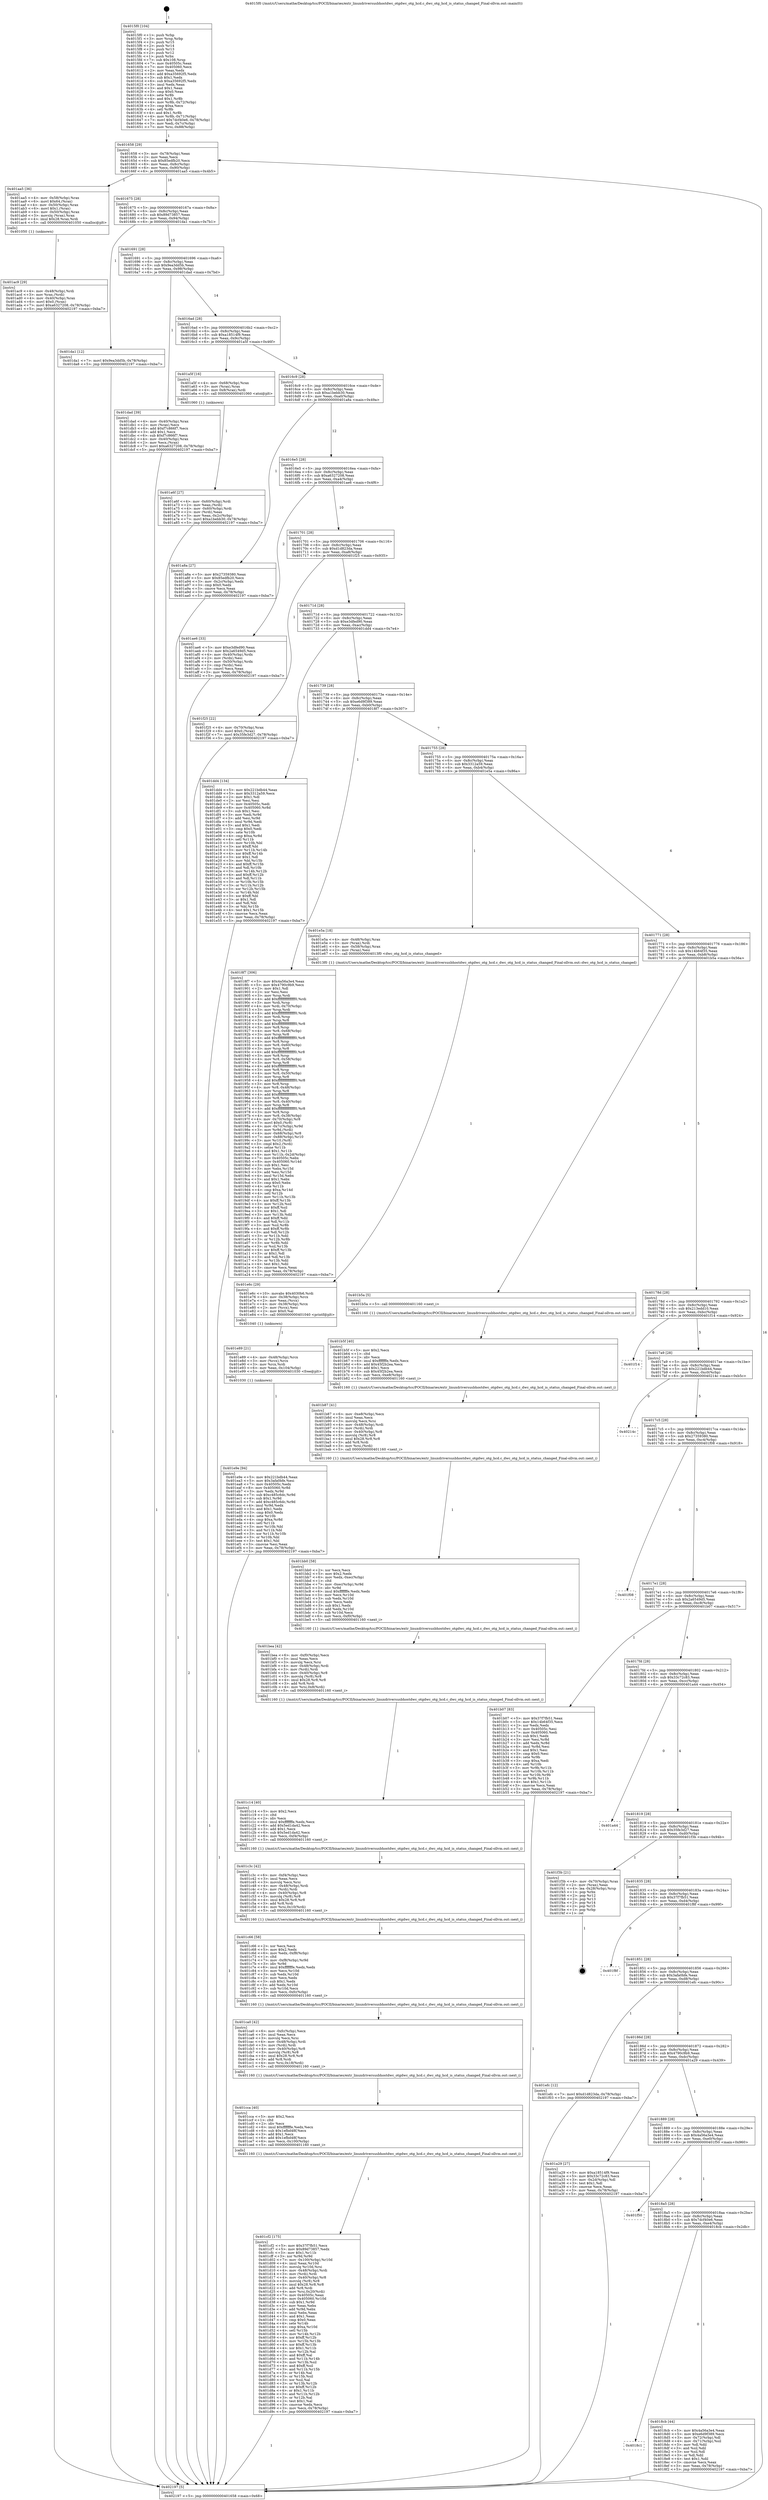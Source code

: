 digraph "0x4015f0" {
  label = "0x4015f0 (/mnt/c/Users/mathe/Desktop/tcc/POCII/binaries/extr_linuxdriversusbhostdwc_otgdwc_otg_hcd.c_dwc_otg_hcd_is_status_changed_Final-ollvm.out::main(0))"
  labelloc = "t"
  node[shape=record]

  Entry [label="",width=0.3,height=0.3,shape=circle,fillcolor=black,style=filled]
  "0x401658" [label="{
     0x401658 [29]\l
     | [instrs]\l
     &nbsp;&nbsp;0x401658 \<+3\>: mov -0x78(%rbp),%eax\l
     &nbsp;&nbsp;0x40165b \<+2\>: mov %eax,%ecx\l
     &nbsp;&nbsp;0x40165d \<+6\>: sub $0x85edfb20,%ecx\l
     &nbsp;&nbsp;0x401663 \<+6\>: mov %eax,-0x8c(%rbp)\l
     &nbsp;&nbsp;0x401669 \<+6\>: mov %ecx,-0x90(%rbp)\l
     &nbsp;&nbsp;0x40166f \<+6\>: je 0000000000401aa5 \<main+0x4b5\>\l
  }"]
  "0x401aa5" [label="{
     0x401aa5 [36]\l
     | [instrs]\l
     &nbsp;&nbsp;0x401aa5 \<+4\>: mov -0x58(%rbp),%rax\l
     &nbsp;&nbsp;0x401aa9 \<+6\>: movl $0x64,(%rax)\l
     &nbsp;&nbsp;0x401aaf \<+4\>: mov -0x50(%rbp),%rax\l
     &nbsp;&nbsp;0x401ab3 \<+6\>: movl $0x1,(%rax)\l
     &nbsp;&nbsp;0x401ab9 \<+4\>: mov -0x50(%rbp),%rax\l
     &nbsp;&nbsp;0x401abd \<+3\>: movslq (%rax),%rax\l
     &nbsp;&nbsp;0x401ac0 \<+4\>: imul $0x28,%rax,%rdi\l
     &nbsp;&nbsp;0x401ac4 \<+5\>: call 0000000000401050 \<malloc@plt\>\l
     | [calls]\l
     &nbsp;&nbsp;0x401050 \{1\} (unknown)\l
  }"]
  "0x401675" [label="{
     0x401675 [28]\l
     | [instrs]\l
     &nbsp;&nbsp;0x401675 \<+5\>: jmp 000000000040167a \<main+0x8a\>\l
     &nbsp;&nbsp;0x40167a \<+6\>: mov -0x8c(%rbp),%eax\l
     &nbsp;&nbsp;0x401680 \<+5\>: sub $0x89d73857,%eax\l
     &nbsp;&nbsp;0x401685 \<+6\>: mov %eax,-0x94(%rbp)\l
     &nbsp;&nbsp;0x40168b \<+6\>: je 0000000000401da1 \<main+0x7b1\>\l
  }"]
  Exit [label="",width=0.3,height=0.3,shape=circle,fillcolor=black,style=filled,peripheries=2]
  "0x401da1" [label="{
     0x401da1 [12]\l
     | [instrs]\l
     &nbsp;&nbsp;0x401da1 \<+7\>: movl $0x9ea3dd5b,-0x78(%rbp)\l
     &nbsp;&nbsp;0x401da8 \<+5\>: jmp 0000000000402197 \<main+0xba7\>\l
  }"]
  "0x401691" [label="{
     0x401691 [28]\l
     | [instrs]\l
     &nbsp;&nbsp;0x401691 \<+5\>: jmp 0000000000401696 \<main+0xa6\>\l
     &nbsp;&nbsp;0x401696 \<+6\>: mov -0x8c(%rbp),%eax\l
     &nbsp;&nbsp;0x40169c \<+5\>: sub $0x9ea3dd5b,%eax\l
     &nbsp;&nbsp;0x4016a1 \<+6\>: mov %eax,-0x98(%rbp)\l
     &nbsp;&nbsp;0x4016a7 \<+6\>: je 0000000000401dad \<main+0x7bd\>\l
  }"]
  "0x401e9e" [label="{
     0x401e9e [94]\l
     | [instrs]\l
     &nbsp;&nbsp;0x401e9e \<+5\>: mov $0x221bdb44,%eax\l
     &nbsp;&nbsp;0x401ea3 \<+5\>: mov $0x3afa0bfe,%esi\l
     &nbsp;&nbsp;0x401ea8 \<+7\>: mov 0x40505c,%edx\l
     &nbsp;&nbsp;0x401eaf \<+8\>: mov 0x405060,%r8d\l
     &nbsp;&nbsp;0x401eb7 \<+3\>: mov %edx,%r9d\l
     &nbsp;&nbsp;0x401eba \<+7\>: sub $0xc485c6dc,%r9d\l
     &nbsp;&nbsp;0x401ec1 \<+4\>: sub $0x1,%r9d\l
     &nbsp;&nbsp;0x401ec5 \<+7\>: add $0xc485c6dc,%r9d\l
     &nbsp;&nbsp;0x401ecc \<+4\>: imul %r9d,%edx\l
     &nbsp;&nbsp;0x401ed0 \<+3\>: and $0x1,%edx\l
     &nbsp;&nbsp;0x401ed3 \<+3\>: cmp $0x0,%edx\l
     &nbsp;&nbsp;0x401ed6 \<+4\>: sete %r10b\l
     &nbsp;&nbsp;0x401eda \<+4\>: cmp $0xa,%r8d\l
     &nbsp;&nbsp;0x401ede \<+4\>: setl %r11b\l
     &nbsp;&nbsp;0x401ee2 \<+3\>: mov %r10b,%bl\l
     &nbsp;&nbsp;0x401ee5 \<+3\>: and %r11b,%bl\l
     &nbsp;&nbsp;0x401ee8 \<+3\>: xor %r11b,%r10b\l
     &nbsp;&nbsp;0x401eeb \<+3\>: or %r10b,%bl\l
     &nbsp;&nbsp;0x401eee \<+3\>: test $0x1,%bl\l
     &nbsp;&nbsp;0x401ef1 \<+3\>: cmovne %esi,%eax\l
     &nbsp;&nbsp;0x401ef4 \<+3\>: mov %eax,-0x78(%rbp)\l
     &nbsp;&nbsp;0x401ef7 \<+5\>: jmp 0000000000402197 \<main+0xba7\>\l
  }"]
  "0x401dad" [label="{
     0x401dad [39]\l
     | [instrs]\l
     &nbsp;&nbsp;0x401dad \<+4\>: mov -0x40(%rbp),%rax\l
     &nbsp;&nbsp;0x401db1 \<+2\>: mov (%rax),%ecx\l
     &nbsp;&nbsp;0x401db3 \<+6\>: add $0xf7c866f7,%ecx\l
     &nbsp;&nbsp;0x401db9 \<+3\>: add $0x1,%ecx\l
     &nbsp;&nbsp;0x401dbc \<+6\>: sub $0xf7c866f7,%ecx\l
     &nbsp;&nbsp;0x401dc2 \<+4\>: mov -0x40(%rbp),%rax\l
     &nbsp;&nbsp;0x401dc6 \<+2\>: mov %ecx,(%rax)\l
     &nbsp;&nbsp;0x401dc8 \<+7\>: movl $0xa6327208,-0x78(%rbp)\l
     &nbsp;&nbsp;0x401dcf \<+5\>: jmp 0000000000402197 \<main+0xba7\>\l
  }"]
  "0x4016ad" [label="{
     0x4016ad [28]\l
     | [instrs]\l
     &nbsp;&nbsp;0x4016ad \<+5\>: jmp 00000000004016b2 \<main+0xc2\>\l
     &nbsp;&nbsp;0x4016b2 \<+6\>: mov -0x8c(%rbp),%eax\l
     &nbsp;&nbsp;0x4016b8 \<+5\>: sub $0xa18514f9,%eax\l
     &nbsp;&nbsp;0x4016bd \<+6\>: mov %eax,-0x9c(%rbp)\l
     &nbsp;&nbsp;0x4016c3 \<+6\>: je 0000000000401a5f \<main+0x46f\>\l
  }"]
  "0x401e89" [label="{
     0x401e89 [21]\l
     | [instrs]\l
     &nbsp;&nbsp;0x401e89 \<+4\>: mov -0x48(%rbp),%rcx\l
     &nbsp;&nbsp;0x401e8d \<+3\>: mov (%rcx),%rcx\l
     &nbsp;&nbsp;0x401e90 \<+3\>: mov %rcx,%rdi\l
     &nbsp;&nbsp;0x401e93 \<+6\>: mov %eax,-0x104(%rbp)\l
     &nbsp;&nbsp;0x401e99 \<+5\>: call 0000000000401030 \<free@plt\>\l
     | [calls]\l
     &nbsp;&nbsp;0x401030 \{1\} (unknown)\l
  }"]
  "0x401a5f" [label="{
     0x401a5f [16]\l
     | [instrs]\l
     &nbsp;&nbsp;0x401a5f \<+4\>: mov -0x68(%rbp),%rax\l
     &nbsp;&nbsp;0x401a63 \<+3\>: mov (%rax),%rax\l
     &nbsp;&nbsp;0x401a66 \<+4\>: mov 0x8(%rax),%rdi\l
     &nbsp;&nbsp;0x401a6a \<+5\>: call 0000000000401060 \<atoi@plt\>\l
     | [calls]\l
     &nbsp;&nbsp;0x401060 \{1\} (unknown)\l
  }"]
  "0x4016c9" [label="{
     0x4016c9 [28]\l
     | [instrs]\l
     &nbsp;&nbsp;0x4016c9 \<+5\>: jmp 00000000004016ce \<main+0xde\>\l
     &nbsp;&nbsp;0x4016ce \<+6\>: mov -0x8c(%rbp),%eax\l
     &nbsp;&nbsp;0x4016d4 \<+5\>: sub $0xa1bebb30,%eax\l
     &nbsp;&nbsp;0x4016d9 \<+6\>: mov %eax,-0xa0(%rbp)\l
     &nbsp;&nbsp;0x4016df \<+6\>: je 0000000000401a8a \<main+0x49a\>\l
  }"]
  "0x401e6c" [label="{
     0x401e6c [29]\l
     | [instrs]\l
     &nbsp;&nbsp;0x401e6c \<+10\>: movabs $0x4030b6,%rdi\l
     &nbsp;&nbsp;0x401e76 \<+4\>: mov -0x38(%rbp),%rcx\l
     &nbsp;&nbsp;0x401e7a \<+2\>: mov %eax,(%rcx)\l
     &nbsp;&nbsp;0x401e7c \<+4\>: mov -0x38(%rbp),%rcx\l
     &nbsp;&nbsp;0x401e80 \<+2\>: mov (%rcx),%esi\l
     &nbsp;&nbsp;0x401e82 \<+2\>: mov $0x0,%al\l
     &nbsp;&nbsp;0x401e84 \<+5\>: call 0000000000401040 \<printf@plt\>\l
     | [calls]\l
     &nbsp;&nbsp;0x401040 \{1\} (unknown)\l
  }"]
  "0x401a8a" [label="{
     0x401a8a [27]\l
     | [instrs]\l
     &nbsp;&nbsp;0x401a8a \<+5\>: mov $0x27359380,%eax\l
     &nbsp;&nbsp;0x401a8f \<+5\>: mov $0x85edfb20,%ecx\l
     &nbsp;&nbsp;0x401a94 \<+3\>: mov -0x2c(%rbp),%edx\l
     &nbsp;&nbsp;0x401a97 \<+3\>: cmp $0x0,%edx\l
     &nbsp;&nbsp;0x401a9a \<+3\>: cmove %ecx,%eax\l
     &nbsp;&nbsp;0x401a9d \<+3\>: mov %eax,-0x78(%rbp)\l
     &nbsp;&nbsp;0x401aa0 \<+5\>: jmp 0000000000402197 \<main+0xba7\>\l
  }"]
  "0x4016e5" [label="{
     0x4016e5 [28]\l
     | [instrs]\l
     &nbsp;&nbsp;0x4016e5 \<+5\>: jmp 00000000004016ea \<main+0xfa\>\l
     &nbsp;&nbsp;0x4016ea \<+6\>: mov -0x8c(%rbp),%eax\l
     &nbsp;&nbsp;0x4016f0 \<+5\>: sub $0xa6327208,%eax\l
     &nbsp;&nbsp;0x4016f5 \<+6\>: mov %eax,-0xa4(%rbp)\l
     &nbsp;&nbsp;0x4016fb \<+6\>: je 0000000000401ae6 \<main+0x4f6\>\l
  }"]
  "0x401cf2" [label="{
     0x401cf2 [175]\l
     | [instrs]\l
     &nbsp;&nbsp;0x401cf2 \<+5\>: mov $0x37f7fb51,%ecx\l
     &nbsp;&nbsp;0x401cf7 \<+5\>: mov $0x89d73857,%edx\l
     &nbsp;&nbsp;0x401cfc \<+3\>: mov $0x1,%r11b\l
     &nbsp;&nbsp;0x401cff \<+3\>: xor %r9d,%r9d\l
     &nbsp;&nbsp;0x401d02 \<+7\>: mov -0x100(%rbp),%r10d\l
     &nbsp;&nbsp;0x401d09 \<+4\>: imul %eax,%r10d\l
     &nbsp;&nbsp;0x401d0d \<+3\>: movslq %r10d,%rsi\l
     &nbsp;&nbsp;0x401d10 \<+4\>: mov -0x48(%rbp),%rdi\l
     &nbsp;&nbsp;0x401d14 \<+3\>: mov (%rdi),%rdi\l
     &nbsp;&nbsp;0x401d17 \<+4\>: mov -0x40(%rbp),%r8\l
     &nbsp;&nbsp;0x401d1b \<+3\>: movslq (%r8),%r8\l
     &nbsp;&nbsp;0x401d1e \<+4\>: imul $0x28,%r8,%r8\l
     &nbsp;&nbsp;0x401d22 \<+3\>: add %r8,%rdi\l
     &nbsp;&nbsp;0x401d25 \<+4\>: mov %rsi,0x20(%rdi)\l
     &nbsp;&nbsp;0x401d29 \<+7\>: mov 0x40505c,%eax\l
     &nbsp;&nbsp;0x401d30 \<+8\>: mov 0x405060,%r10d\l
     &nbsp;&nbsp;0x401d38 \<+4\>: sub $0x1,%r9d\l
     &nbsp;&nbsp;0x401d3c \<+2\>: mov %eax,%ebx\l
     &nbsp;&nbsp;0x401d3e \<+3\>: add %r9d,%ebx\l
     &nbsp;&nbsp;0x401d41 \<+3\>: imul %ebx,%eax\l
     &nbsp;&nbsp;0x401d44 \<+3\>: and $0x1,%eax\l
     &nbsp;&nbsp;0x401d47 \<+3\>: cmp $0x0,%eax\l
     &nbsp;&nbsp;0x401d4a \<+4\>: sete %r14b\l
     &nbsp;&nbsp;0x401d4e \<+4\>: cmp $0xa,%r10d\l
     &nbsp;&nbsp;0x401d52 \<+4\>: setl %r15b\l
     &nbsp;&nbsp;0x401d56 \<+3\>: mov %r14b,%r12b\l
     &nbsp;&nbsp;0x401d59 \<+4\>: xor $0xff,%r12b\l
     &nbsp;&nbsp;0x401d5d \<+3\>: mov %r15b,%r13b\l
     &nbsp;&nbsp;0x401d60 \<+4\>: xor $0xff,%r13b\l
     &nbsp;&nbsp;0x401d64 \<+4\>: xor $0x1,%r11b\l
     &nbsp;&nbsp;0x401d68 \<+3\>: mov %r12b,%al\l
     &nbsp;&nbsp;0x401d6b \<+2\>: and $0xff,%al\l
     &nbsp;&nbsp;0x401d6d \<+3\>: and %r11b,%r14b\l
     &nbsp;&nbsp;0x401d70 \<+3\>: mov %r13b,%sil\l
     &nbsp;&nbsp;0x401d73 \<+4\>: and $0xff,%sil\l
     &nbsp;&nbsp;0x401d77 \<+3\>: and %r11b,%r15b\l
     &nbsp;&nbsp;0x401d7a \<+3\>: or %r14b,%al\l
     &nbsp;&nbsp;0x401d7d \<+3\>: or %r15b,%sil\l
     &nbsp;&nbsp;0x401d80 \<+3\>: xor %sil,%al\l
     &nbsp;&nbsp;0x401d83 \<+3\>: or %r13b,%r12b\l
     &nbsp;&nbsp;0x401d86 \<+4\>: xor $0xff,%r12b\l
     &nbsp;&nbsp;0x401d8a \<+4\>: or $0x1,%r11b\l
     &nbsp;&nbsp;0x401d8e \<+3\>: and %r11b,%r12b\l
     &nbsp;&nbsp;0x401d91 \<+3\>: or %r12b,%al\l
     &nbsp;&nbsp;0x401d94 \<+2\>: test $0x1,%al\l
     &nbsp;&nbsp;0x401d96 \<+3\>: cmovne %edx,%ecx\l
     &nbsp;&nbsp;0x401d99 \<+3\>: mov %ecx,-0x78(%rbp)\l
     &nbsp;&nbsp;0x401d9c \<+5\>: jmp 0000000000402197 \<main+0xba7\>\l
  }"]
  "0x401ae6" [label="{
     0x401ae6 [33]\l
     | [instrs]\l
     &nbsp;&nbsp;0x401ae6 \<+5\>: mov $0xe3dfed90,%eax\l
     &nbsp;&nbsp;0x401aeb \<+5\>: mov $0x2a6549d5,%ecx\l
     &nbsp;&nbsp;0x401af0 \<+4\>: mov -0x40(%rbp),%rdx\l
     &nbsp;&nbsp;0x401af4 \<+2\>: mov (%rdx),%esi\l
     &nbsp;&nbsp;0x401af6 \<+4\>: mov -0x50(%rbp),%rdx\l
     &nbsp;&nbsp;0x401afa \<+2\>: cmp (%rdx),%esi\l
     &nbsp;&nbsp;0x401afc \<+3\>: cmovl %ecx,%eax\l
     &nbsp;&nbsp;0x401aff \<+3\>: mov %eax,-0x78(%rbp)\l
     &nbsp;&nbsp;0x401b02 \<+5\>: jmp 0000000000402197 \<main+0xba7\>\l
  }"]
  "0x401701" [label="{
     0x401701 [28]\l
     | [instrs]\l
     &nbsp;&nbsp;0x401701 \<+5\>: jmp 0000000000401706 \<main+0x116\>\l
     &nbsp;&nbsp;0x401706 \<+6\>: mov -0x8c(%rbp),%eax\l
     &nbsp;&nbsp;0x40170c \<+5\>: sub $0xd1d823da,%eax\l
     &nbsp;&nbsp;0x401711 \<+6\>: mov %eax,-0xa8(%rbp)\l
     &nbsp;&nbsp;0x401717 \<+6\>: je 0000000000401f25 \<main+0x935\>\l
  }"]
  "0x401cca" [label="{
     0x401cca [40]\l
     | [instrs]\l
     &nbsp;&nbsp;0x401cca \<+5\>: mov $0x2,%ecx\l
     &nbsp;&nbsp;0x401ccf \<+1\>: cltd\l
     &nbsp;&nbsp;0x401cd0 \<+2\>: idiv %ecx\l
     &nbsp;&nbsp;0x401cd2 \<+6\>: imul $0xfffffffe,%edx,%ecx\l
     &nbsp;&nbsp;0x401cd8 \<+6\>: sub $0x1efbd48f,%ecx\l
     &nbsp;&nbsp;0x401cde \<+3\>: add $0x1,%ecx\l
     &nbsp;&nbsp;0x401ce1 \<+6\>: add $0x1efbd48f,%ecx\l
     &nbsp;&nbsp;0x401ce7 \<+6\>: mov %ecx,-0x100(%rbp)\l
     &nbsp;&nbsp;0x401ced \<+5\>: call 0000000000401160 \<next_i\>\l
     | [calls]\l
     &nbsp;&nbsp;0x401160 \{1\} (/mnt/c/Users/mathe/Desktop/tcc/POCII/binaries/extr_linuxdriversusbhostdwc_otgdwc_otg_hcd.c_dwc_otg_hcd_is_status_changed_Final-ollvm.out::next_i)\l
  }"]
  "0x401f25" [label="{
     0x401f25 [22]\l
     | [instrs]\l
     &nbsp;&nbsp;0x401f25 \<+4\>: mov -0x70(%rbp),%rax\l
     &nbsp;&nbsp;0x401f29 \<+6\>: movl $0x0,(%rax)\l
     &nbsp;&nbsp;0x401f2f \<+7\>: movl $0x35fe3d27,-0x78(%rbp)\l
     &nbsp;&nbsp;0x401f36 \<+5\>: jmp 0000000000402197 \<main+0xba7\>\l
  }"]
  "0x40171d" [label="{
     0x40171d [28]\l
     | [instrs]\l
     &nbsp;&nbsp;0x40171d \<+5\>: jmp 0000000000401722 \<main+0x132\>\l
     &nbsp;&nbsp;0x401722 \<+6\>: mov -0x8c(%rbp),%eax\l
     &nbsp;&nbsp;0x401728 \<+5\>: sub $0xe3dfed90,%eax\l
     &nbsp;&nbsp;0x40172d \<+6\>: mov %eax,-0xac(%rbp)\l
     &nbsp;&nbsp;0x401733 \<+6\>: je 0000000000401dd4 \<main+0x7e4\>\l
  }"]
  "0x401ca0" [label="{
     0x401ca0 [42]\l
     | [instrs]\l
     &nbsp;&nbsp;0x401ca0 \<+6\>: mov -0xfc(%rbp),%ecx\l
     &nbsp;&nbsp;0x401ca6 \<+3\>: imul %eax,%ecx\l
     &nbsp;&nbsp;0x401ca9 \<+3\>: movslq %ecx,%rsi\l
     &nbsp;&nbsp;0x401cac \<+4\>: mov -0x48(%rbp),%rdi\l
     &nbsp;&nbsp;0x401cb0 \<+3\>: mov (%rdi),%rdi\l
     &nbsp;&nbsp;0x401cb3 \<+4\>: mov -0x40(%rbp),%r8\l
     &nbsp;&nbsp;0x401cb7 \<+3\>: movslq (%r8),%r8\l
     &nbsp;&nbsp;0x401cba \<+4\>: imul $0x28,%r8,%r8\l
     &nbsp;&nbsp;0x401cbe \<+3\>: add %r8,%rdi\l
     &nbsp;&nbsp;0x401cc1 \<+4\>: mov %rsi,0x18(%rdi)\l
     &nbsp;&nbsp;0x401cc5 \<+5\>: call 0000000000401160 \<next_i\>\l
     | [calls]\l
     &nbsp;&nbsp;0x401160 \{1\} (/mnt/c/Users/mathe/Desktop/tcc/POCII/binaries/extr_linuxdriversusbhostdwc_otgdwc_otg_hcd.c_dwc_otg_hcd_is_status_changed_Final-ollvm.out::next_i)\l
  }"]
  "0x401dd4" [label="{
     0x401dd4 [134]\l
     | [instrs]\l
     &nbsp;&nbsp;0x401dd4 \<+5\>: mov $0x221bdb44,%eax\l
     &nbsp;&nbsp;0x401dd9 \<+5\>: mov $0x3312a59,%ecx\l
     &nbsp;&nbsp;0x401dde \<+2\>: mov $0x1,%dl\l
     &nbsp;&nbsp;0x401de0 \<+2\>: xor %esi,%esi\l
     &nbsp;&nbsp;0x401de2 \<+7\>: mov 0x40505c,%edi\l
     &nbsp;&nbsp;0x401de9 \<+8\>: mov 0x405060,%r8d\l
     &nbsp;&nbsp;0x401df1 \<+3\>: sub $0x1,%esi\l
     &nbsp;&nbsp;0x401df4 \<+3\>: mov %edi,%r9d\l
     &nbsp;&nbsp;0x401df7 \<+3\>: add %esi,%r9d\l
     &nbsp;&nbsp;0x401dfa \<+4\>: imul %r9d,%edi\l
     &nbsp;&nbsp;0x401dfe \<+3\>: and $0x1,%edi\l
     &nbsp;&nbsp;0x401e01 \<+3\>: cmp $0x0,%edi\l
     &nbsp;&nbsp;0x401e04 \<+4\>: sete %r10b\l
     &nbsp;&nbsp;0x401e08 \<+4\>: cmp $0xa,%r8d\l
     &nbsp;&nbsp;0x401e0c \<+4\>: setl %r11b\l
     &nbsp;&nbsp;0x401e10 \<+3\>: mov %r10b,%bl\l
     &nbsp;&nbsp;0x401e13 \<+3\>: xor $0xff,%bl\l
     &nbsp;&nbsp;0x401e16 \<+3\>: mov %r11b,%r14b\l
     &nbsp;&nbsp;0x401e19 \<+4\>: xor $0xff,%r14b\l
     &nbsp;&nbsp;0x401e1d \<+3\>: xor $0x1,%dl\l
     &nbsp;&nbsp;0x401e20 \<+3\>: mov %bl,%r15b\l
     &nbsp;&nbsp;0x401e23 \<+4\>: and $0xff,%r15b\l
     &nbsp;&nbsp;0x401e27 \<+3\>: and %dl,%r10b\l
     &nbsp;&nbsp;0x401e2a \<+3\>: mov %r14b,%r12b\l
     &nbsp;&nbsp;0x401e2d \<+4\>: and $0xff,%r12b\l
     &nbsp;&nbsp;0x401e31 \<+3\>: and %dl,%r11b\l
     &nbsp;&nbsp;0x401e34 \<+3\>: or %r10b,%r15b\l
     &nbsp;&nbsp;0x401e37 \<+3\>: or %r11b,%r12b\l
     &nbsp;&nbsp;0x401e3a \<+3\>: xor %r12b,%r15b\l
     &nbsp;&nbsp;0x401e3d \<+3\>: or %r14b,%bl\l
     &nbsp;&nbsp;0x401e40 \<+3\>: xor $0xff,%bl\l
     &nbsp;&nbsp;0x401e43 \<+3\>: or $0x1,%dl\l
     &nbsp;&nbsp;0x401e46 \<+2\>: and %dl,%bl\l
     &nbsp;&nbsp;0x401e48 \<+3\>: or %bl,%r15b\l
     &nbsp;&nbsp;0x401e4b \<+4\>: test $0x1,%r15b\l
     &nbsp;&nbsp;0x401e4f \<+3\>: cmovne %ecx,%eax\l
     &nbsp;&nbsp;0x401e52 \<+3\>: mov %eax,-0x78(%rbp)\l
     &nbsp;&nbsp;0x401e55 \<+5\>: jmp 0000000000402197 \<main+0xba7\>\l
  }"]
  "0x401739" [label="{
     0x401739 [28]\l
     | [instrs]\l
     &nbsp;&nbsp;0x401739 \<+5\>: jmp 000000000040173e \<main+0x14e\>\l
     &nbsp;&nbsp;0x40173e \<+6\>: mov -0x8c(%rbp),%eax\l
     &nbsp;&nbsp;0x401744 \<+5\>: sub $0xe6d9f389,%eax\l
     &nbsp;&nbsp;0x401749 \<+6\>: mov %eax,-0xb0(%rbp)\l
     &nbsp;&nbsp;0x40174f \<+6\>: je 00000000004018f7 \<main+0x307\>\l
  }"]
  "0x401c66" [label="{
     0x401c66 [58]\l
     | [instrs]\l
     &nbsp;&nbsp;0x401c66 \<+2\>: xor %ecx,%ecx\l
     &nbsp;&nbsp;0x401c68 \<+5\>: mov $0x2,%edx\l
     &nbsp;&nbsp;0x401c6d \<+6\>: mov %edx,-0xf8(%rbp)\l
     &nbsp;&nbsp;0x401c73 \<+1\>: cltd\l
     &nbsp;&nbsp;0x401c74 \<+7\>: mov -0xf8(%rbp),%r9d\l
     &nbsp;&nbsp;0x401c7b \<+3\>: idiv %r9d\l
     &nbsp;&nbsp;0x401c7e \<+6\>: imul $0xfffffffe,%edx,%edx\l
     &nbsp;&nbsp;0x401c84 \<+3\>: mov %ecx,%r10d\l
     &nbsp;&nbsp;0x401c87 \<+3\>: sub %edx,%r10d\l
     &nbsp;&nbsp;0x401c8a \<+2\>: mov %ecx,%edx\l
     &nbsp;&nbsp;0x401c8c \<+3\>: sub $0x1,%edx\l
     &nbsp;&nbsp;0x401c8f \<+3\>: add %edx,%r10d\l
     &nbsp;&nbsp;0x401c92 \<+3\>: sub %r10d,%ecx\l
     &nbsp;&nbsp;0x401c95 \<+6\>: mov %ecx,-0xfc(%rbp)\l
     &nbsp;&nbsp;0x401c9b \<+5\>: call 0000000000401160 \<next_i\>\l
     | [calls]\l
     &nbsp;&nbsp;0x401160 \{1\} (/mnt/c/Users/mathe/Desktop/tcc/POCII/binaries/extr_linuxdriversusbhostdwc_otgdwc_otg_hcd.c_dwc_otg_hcd_is_status_changed_Final-ollvm.out::next_i)\l
  }"]
  "0x4018f7" [label="{
     0x4018f7 [306]\l
     | [instrs]\l
     &nbsp;&nbsp;0x4018f7 \<+5\>: mov $0x4a56a3e4,%eax\l
     &nbsp;&nbsp;0x4018fc \<+5\>: mov $0x4790c9b9,%ecx\l
     &nbsp;&nbsp;0x401901 \<+2\>: mov $0x1,%dl\l
     &nbsp;&nbsp;0x401903 \<+2\>: xor %esi,%esi\l
     &nbsp;&nbsp;0x401905 \<+3\>: mov %rsp,%rdi\l
     &nbsp;&nbsp;0x401908 \<+4\>: add $0xfffffffffffffff0,%rdi\l
     &nbsp;&nbsp;0x40190c \<+3\>: mov %rdi,%rsp\l
     &nbsp;&nbsp;0x40190f \<+4\>: mov %rdi,-0x70(%rbp)\l
     &nbsp;&nbsp;0x401913 \<+3\>: mov %rsp,%rdi\l
     &nbsp;&nbsp;0x401916 \<+4\>: add $0xfffffffffffffff0,%rdi\l
     &nbsp;&nbsp;0x40191a \<+3\>: mov %rdi,%rsp\l
     &nbsp;&nbsp;0x40191d \<+3\>: mov %rsp,%r8\l
     &nbsp;&nbsp;0x401920 \<+4\>: add $0xfffffffffffffff0,%r8\l
     &nbsp;&nbsp;0x401924 \<+3\>: mov %r8,%rsp\l
     &nbsp;&nbsp;0x401927 \<+4\>: mov %r8,-0x68(%rbp)\l
     &nbsp;&nbsp;0x40192b \<+3\>: mov %rsp,%r8\l
     &nbsp;&nbsp;0x40192e \<+4\>: add $0xfffffffffffffff0,%r8\l
     &nbsp;&nbsp;0x401932 \<+3\>: mov %r8,%rsp\l
     &nbsp;&nbsp;0x401935 \<+4\>: mov %r8,-0x60(%rbp)\l
     &nbsp;&nbsp;0x401939 \<+3\>: mov %rsp,%r8\l
     &nbsp;&nbsp;0x40193c \<+4\>: add $0xfffffffffffffff0,%r8\l
     &nbsp;&nbsp;0x401940 \<+3\>: mov %r8,%rsp\l
     &nbsp;&nbsp;0x401943 \<+4\>: mov %r8,-0x58(%rbp)\l
     &nbsp;&nbsp;0x401947 \<+3\>: mov %rsp,%r8\l
     &nbsp;&nbsp;0x40194a \<+4\>: add $0xfffffffffffffff0,%r8\l
     &nbsp;&nbsp;0x40194e \<+3\>: mov %r8,%rsp\l
     &nbsp;&nbsp;0x401951 \<+4\>: mov %r8,-0x50(%rbp)\l
     &nbsp;&nbsp;0x401955 \<+3\>: mov %rsp,%r8\l
     &nbsp;&nbsp;0x401958 \<+4\>: add $0xfffffffffffffff0,%r8\l
     &nbsp;&nbsp;0x40195c \<+3\>: mov %r8,%rsp\l
     &nbsp;&nbsp;0x40195f \<+4\>: mov %r8,-0x48(%rbp)\l
     &nbsp;&nbsp;0x401963 \<+3\>: mov %rsp,%r8\l
     &nbsp;&nbsp;0x401966 \<+4\>: add $0xfffffffffffffff0,%r8\l
     &nbsp;&nbsp;0x40196a \<+3\>: mov %r8,%rsp\l
     &nbsp;&nbsp;0x40196d \<+4\>: mov %r8,-0x40(%rbp)\l
     &nbsp;&nbsp;0x401971 \<+3\>: mov %rsp,%r8\l
     &nbsp;&nbsp;0x401974 \<+4\>: add $0xfffffffffffffff0,%r8\l
     &nbsp;&nbsp;0x401978 \<+3\>: mov %r8,%rsp\l
     &nbsp;&nbsp;0x40197b \<+4\>: mov %r8,-0x38(%rbp)\l
     &nbsp;&nbsp;0x40197f \<+4\>: mov -0x70(%rbp),%r8\l
     &nbsp;&nbsp;0x401983 \<+7\>: movl $0x0,(%r8)\l
     &nbsp;&nbsp;0x40198a \<+4\>: mov -0x7c(%rbp),%r9d\l
     &nbsp;&nbsp;0x40198e \<+3\>: mov %r9d,(%rdi)\l
     &nbsp;&nbsp;0x401991 \<+4\>: mov -0x68(%rbp),%r8\l
     &nbsp;&nbsp;0x401995 \<+7\>: mov -0x88(%rbp),%r10\l
     &nbsp;&nbsp;0x40199c \<+3\>: mov %r10,(%r8)\l
     &nbsp;&nbsp;0x40199f \<+3\>: cmpl $0x2,(%rdi)\l
     &nbsp;&nbsp;0x4019a2 \<+4\>: setne %r11b\l
     &nbsp;&nbsp;0x4019a6 \<+4\>: and $0x1,%r11b\l
     &nbsp;&nbsp;0x4019aa \<+4\>: mov %r11b,-0x2d(%rbp)\l
     &nbsp;&nbsp;0x4019ae \<+7\>: mov 0x40505c,%ebx\l
     &nbsp;&nbsp;0x4019b5 \<+8\>: mov 0x405060,%r14d\l
     &nbsp;&nbsp;0x4019bd \<+3\>: sub $0x1,%esi\l
     &nbsp;&nbsp;0x4019c0 \<+3\>: mov %ebx,%r15d\l
     &nbsp;&nbsp;0x4019c3 \<+3\>: add %esi,%r15d\l
     &nbsp;&nbsp;0x4019c6 \<+4\>: imul %r15d,%ebx\l
     &nbsp;&nbsp;0x4019ca \<+3\>: and $0x1,%ebx\l
     &nbsp;&nbsp;0x4019cd \<+3\>: cmp $0x0,%ebx\l
     &nbsp;&nbsp;0x4019d0 \<+4\>: sete %r11b\l
     &nbsp;&nbsp;0x4019d4 \<+4\>: cmp $0xa,%r14d\l
     &nbsp;&nbsp;0x4019d8 \<+4\>: setl %r12b\l
     &nbsp;&nbsp;0x4019dc \<+3\>: mov %r11b,%r13b\l
     &nbsp;&nbsp;0x4019df \<+4\>: xor $0xff,%r13b\l
     &nbsp;&nbsp;0x4019e3 \<+3\>: mov %r12b,%sil\l
     &nbsp;&nbsp;0x4019e6 \<+4\>: xor $0xff,%sil\l
     &nbsp;&nbsp;0x4019ea \<+3\>: xor $0x1,%dl\l
     &nbsp;&nbsp;0x4019ed \<+3\>: mov %r13b,%dil\l
     &nbsp;&nbsp;0x4019f0 \<+4\>: and $0xff,%dil\l
     &nbsp;&nbsp;0x4019f4 \<+3\>: and %dl,%r11b\l
     &nbsp;&nbsp;0x4019f7 \<+3\>: mov %sil,%r8b\l
     &nbsp;&nbsp;0x4019fa \<+4\>: and $0xff,%r8b\l
     &nbsp;&nbsp;0x4019fe \<+3\>: and %dl,%r12b\l
     &nbsp;&nbsp;0x401a01 \<+3\>: or %r11b,%dil\l
     &nbsp;&nbsp;0x401a04 \<+3\>: or %r12b,%r8b\l
     &nbsp;&nbsp;0x401a07 \<+3\>: xor %r8b,%dil\l
     &nbsp;&nbsp;0x401a0a \<+3\>: or %sil,%r13b\l
     &nbsp;&nbsp;0x401a0d \<+4\>: xor $0xff,%r13b\l
     &nbsp;&nbsp;0x401a11 \<+3\>: or $0x1,%dl\l
     &nbsp;&nbsp;0x401a14 \<+3\>: and %dl,%r13b\l
     &nbsp;&nbsp;0x401a17 \<+3\>: or %r13b,%dil\l
     &nbsp;&nbsp;0x401a1a \<+4\>: test $0x1,%dil\l
     &nbsp;&nbsp;0x401a1e \<+3\>: cmovne %ecx,%eax\l
     &nbsp;&nbsp;0x401a21 \<+3\>: mov %eax,-0x78(%rbp)\l
     &nbsp;&nbsp;0x401a24 \<+5\>: jmp 0000000000402197 \<main+0xba7\>\l
  }"]
  "0x401755" [label="{
     0x401755 [28]\l
     | [instrs]\l
     &nbsp;&nbsp;0x401755 \<+5\>: jmp 000000000040175a \<main+0x16a\>\l
     &nbsp;&nbsp;0x40175a \<+6\>: mov -0x8c(%rbp),%eax\l
     &nbsp;&nbsp;0x401760 \<+5\>: sub $0x3312a59,%eax\l
     &nbsp;&nbsp;0x401765 \<+6\>: mov %eax,-0xb4(%rbp)\l
     &nbsp;&nbsp;0x40176b \<+6\>: je 0000000000401e5a \<main+0x86a\>\l
  }"]
  "0x401c3c" [label="{
     0x401c3c [42]\l
     | [instrs]\l
     &nbsp;&nbsp;0x401c3c \<+6\>: mov -0xf4(%rbp),%ecx\l
     &nbsp;&nbsp;0x401c42 \<+3\>: imul %eax,%ecx\l
     &nbsp;&nbsp;0x401c45 \<+3\>: movslq %ecx,%rsi\l
     &nbsp;&nbsp;0x401c48 \<+4\>: mov -0x48(%rbp),%rdi\l
     &nbsp;&nbsp;0x401c4c \<+3\>: mov (%rdi),%rdi\l
     &nbsp;&nbsp;0x401c4f \<+4\>: mov -0x40(%rbp),%r8\l
     &nbsp;&nbsp;0x401c53 \<+3\>: movslq (%r8),%r8\l
     &nbsp;&nbsp;0x401c56 \<+4\>: imul $0x28,%r8,%r8\l
     &nbsp;&nbsp;0x401c5a \<+3\>: add %r8,%rdi\l
     &nbsp;&nbsp;0x401c5d \<+4\>: mov %rsi,0x10(%rdi)\l
     &nbsp;&nbsp;0x401c61 \<+5\>: call 0000000000401160 \<next_i\>\l
     | [calls]\l
     &nbsp;&nbsp;0x401160 \{1\} (/mnt/c/Users/mathe/Desktop/tcc/POCII/binaries/extr_linuxdriversusbhostdwc_otgdwc_otg_hcd.c_dwc_otg_hcd_is_status_changed_Final-ollvm.out::next_i)\l
  }"]
  "0x401e5a" [label="{
     0x401e5a [18]\l
     | [instrs]\l
     &nbsp;&nbsp;0x401e5a \<+4\>: mov -0x48(%rbp),%rax\l
     &nbsp;&nbsp;0x401e5e \<+3\>: mov (%rax),%rdi\l
     &nbsp;&nbsp;0x401e61 \<+4\>: mov -0x58(%rbp),%rax\l
     &nbsp;&nbsp;0x401e65 \<+2\>: mov (%rax),%esi\l
     &nbsp;&nbsp;0x401e67 \<+5\>: call 00000000004013f0 \<dwc_otg_hcd_is_status_changed\>\l
     | [calls]\l
     &nbsp;&nbsp;0x4013f0 \{1\} (/mnt/c/Users/mathe/Desktop/tcc/POCII/binaries/extr_linuxdriversusbhostdwc_otgdwc_otg_hcd.c_dwc_otg_hcd_is_status_changed_Final-ollvm.out::dwc_otg_hcd_is_status_changed)\l
  }"]
  "0x401771" [label="{
     0x401771 [28]\l
     | [instrs]\l
     &nbsp;&nbsp;0x401771 \<+5\>: jmp 0000000000401776 \<main+0x186\>\l
     &nbsp;&nbsp;0x401776 \<+6\>: mov -0x8c(%rbp),%eax\l
     &nbsp;&nbsp;0x40177c \<+5\>: sub $0x14b64f35,%eax\l
     &nbsp;&nbsp;0x401781 \<+6\>: mov %eax,-0xb8(%rbp)\l
     &nbsp;&nbsp;0x401787 \<+6\>: je 0000000000401b5a \<main+0x56a\>\l
  }"]
  "0x401c14" [label="{
     0x401c14 [40]\l
     | [instrs]\l
     &nbsp;&nbsp;0x401c14 \<+5\>: mov $0x2,%ecx\l
     &nbsp;&nbsp;0x401c19 \<+1\>: cltd\l
     &nbsp;&nbsp;0x401c1a \<+2\>: idiv %ecx\l
     &nbsp;&nbsp;0x401c1c \<+6\>: imul $0xfffffffe,%edx,%ecx\l
     &nbsp;&nbsp;0x401c22 \<+6\>: add $0x5ed1da42,%ecx\l
     &nbsp;&nbsp;0x401c28 \<+3\>: add $0x1,%ecx\l
     &nbsp;&nbsp;0x401c2b \<+6\>: sub $0x5ed1da42,%ecx\l
     &nbsp;&nbsp;0x401c31 \<+6\>: mov %ecx,-0xf4(%rbp)\l
     &nbsp;&nbsp;0x401c37 \<+5\>: call 0000000000401160 \<next_i\>\l
     | [calls]\l
     &nbsp;&nbsp;0x401160 \{1\} (/mnt/c/Users/mathe/Desktop/tcc/POCII/binaries/extr_linuxdriversusbhostdwc_otgdwc_otg_hcd.c_dwc_otg_hcd_is_status_changed_Final-ollvm.out::next_i)\l
  }"]
  "0x401b5a" [label="{
     0x401b5a [5]\l
     | [instrs]\l
     &nbsp;&nbsp;0x401b5a \<+5\>: call 0000000000401160 \<next_i\>\l
     | [calls]\l
     &nbsp;&nbsp;0x401160 \{1\} (/mnt/c/Users/mathe/Desktop/tcc/POCII/binaries/extr_linuxdriversusbhostdwc_otgdwc_otg_hcd.c_dwc_otg_hcd_is_status_changed_Final-ollvm.out::next_i)\l
  }"]
  "0x40178d" [label="{
     0x40178d [28]\l
     | [instrs]\l
     &nbsp;&nbsp;0x40178d \<+5\>: jmp 0000000000401792 \<main+0x1a2\>\l
     &nbsp;&nbsp;0x401792 \<+6\>: mov -0x8c(%rbp),%eax\l
     &nbsp;&nbsp;0x401798 \<+5\>: sub $0x213edd10,%eax\l
     &nbsp;&nbsp;0x40179d \<+6\>: mov %eax,-0xbc(%rbp)\l
     &nbsp;&nbsp;0x4017a3 \<+6\>: je 0000000000401f14 \<main+0x924\>\l
  }"]
  "0x401bea" [label="{
     0x401bea [42]\l
     | [instrs]\l
     &nbsp;&nbsp;0x401bea \<+6\>: mov -0xf0(%rbp),%ecx\l
     &nbsp;&nbsp;0x401bf0 \<+3\>: imul %eax,%ecx\l
     &nbsp;&nbsp;0x401bf3 \<+3\>: movslq %ecx,%rsi\l
     &nbsp;&nbsp;0x401bf6 \<+4\>: mov -0x48(%rbp),%rdi\l
     &nbsp;&nbsp;0x401bfa \<+3\>: mov (%rdi),%rdi\l
     &nbsp;&nbsp;0x401bfd \<+4\>: mov -0x40(%rbp),%r8\l
     &nbsp;&nbsp;0x401c01 \<+3\>: movslq (%r8),%r8\l
     &nbsp;&nbsp;0x401c04 \<+4\>: imul $0x28,%r8,%r8\l
     &nbsp;&nbsp;0x401c08 \<+3\>: add %r8,%rdi\l
     &nbsp;&nbsp;0x401c0b \<+4\>: mov %rsi,0x8(%rdi)\l
     &nbsp;&nbsp;0x401c0f \<+5\>: call 0000000000401160 \<next_i\>\l
     | [calls]\l
     &nbsp;&nbsp;0x401160 \{1\} (/mnt/c/Users/mathe/Desktop/tcc/POCII/binaries/extr_linuxdriversusbhostdwc_otgdwc_otg_hcd.c_dwc_otg_hcd_is_status_changed_Final-ollvm.out::next_i)\l
  }"]
  "0x401f14" [label="{
     0x401f14\l
  }", style=dashed]
  "0x4017a9" [label="{
     0x4017a9 [28]\l
     | [instrs]\l
     &nbsp;&nbsp;0x4017a9 \<+5\>: jmp 00000000004017ae \<main+0x1be\>\l
     &nbsp;&nbsp;0x4017ae \<+6\>: mov -0x8c(%rbp),%eax\l
     &nbsp;&nbsp;0x4017b4 \<+5\>: sub $0x221bdb44,%eax\l
     &nbsp;&nbsp;0x4017b9 \<+6\>: mov %eax,-0xc0(%rbp)\l
     &nbsp;&nbsp;0x4017bf \<+6\>: je 000000000040214c \<main+0xb5c\>\l
  }"]
  "0x401bb0" [label="{
     0x401bb0 [58]\l
     | [instrs]\l
     &nbsp;&nbsp;0x401bb0 \<+2\>: xor %ecx,%ecx\l
     &nbsp;&nbsp;0x401bb2 \<+5\>: mov $0x2,%edx\l
     &nbsp;&nbsp;0x401bb7 \<+6\>: mov %edx,-0xec(%rbp)\l
     &nbsp;&nbsp;0x401bbd \<+1\>: cltd\l
     &nbsp;&nbsp;0x401bbe \<+7\>: mov -0xec(%rbp),%r9d\l
     &nbsp;&nbsp;0x401bc5 \<+3\>: idiv %r9d\l
     &nbsp;&nbsp;0x401bc8 \<+6\>: imul $0xfffffffe,%edx,%edx\l
     &nbsp;&nbsp;0x401bce \<+3\>: mov %ecx,%r10d\l
     &nbsp;&nbsp;0x401bd1 \<+3\>: sub %edx,%r10d\l
     &nbsp;&nbsp;0x401bd4 \<+2\>: mov %ecx,%edx\l
     &nbsp;&nbsp;0x401bd6 \<+3\>: sub $0x1,%edx\l
     &nbsp;&nbsp;0x401bd9 \<+3\>: add %edx,%r10d\l
     &nbsp;&nbsp;0x401bdc \<+3\>: sub %r10d,%ecx\l
     &nbsp;&nbsp;0x401bdf \<+6\>: mov %ecx,-0xf0(%rbp)\l
     &nbsp;&nbsp;0x401be5 \<+5\>: call 0000000000401160 \<next_i\>\l
     | [calls]\l
     &nbsp;&nbsp;0x401160 \{1\} (/mnt/c/Users/mathe/Desktop/tcc/POCII/binaries/extr_linuxdriversusbhostdwc_otgdwc_otg_hcd.c_dwc_otg_hcd_is_status_changed_Final-ollvm.out::next_i)\l
  }"]
  "0x40214c" [label="{
     0x40214c\l
  }", style=dashed]
  "0x4017c5" [label="{
     0x4017c5 [28]\l
     | [instrs]\l
     &nbsp;&nbsp;0x4017c5 \<+5\>: jmp 00000000004017ca \<main+0x1da\>\l
     &nbsp;&nbsp;0x4017ca \<+6\>: mov -0x8c(%rbp),%eax\l
     &nbsp;&nbsp;0x4017d0 \<+5\>: sub $0x27359380,%eax\l
     &nbsp;&nbsp;0x4017d5 \<+6\>: mov %eax,-0xc4(%rbp)\l
     &nbsp;&nbsp;0x4017db \<+6\>: je 0000000000401f08 \<main+0x918\>\l
  }"]
  "0x401b87" [label="{
     0x401b87 [41]\l
     | [instrs]\l
     &nbsp;&nbsp;0x401b87 \<+6\>: mov -0xe8(%rbp),%ecx\l
     &nbsp;&nbsp;0x401b8d \<+3\>: imul %eax,%ecx\l
     &nbsp;&nbsp;0x401b90 \<+3\>: movslq %ecx,%rsi\l
     &nbsp;&nbsp;0x401b93 \<+4\>: mov -0x48(%rbp),%rdi\l
     &nbsp;&nbsp;0x401b97 \<+3\>: mov (%rdi),%rdi\l
     &nbsp;&nbsp;0x401b9a \<+4\>: mov -0x40(%rbp),%r8\l
     &nbsp;&nbsp;0x401b9e \<+3\>: movslq (%r8),%r8\l
     &nbsp;&nbsp;0x401ba1 \<+4\>: imul $0x28,%r8,%r8\l
     &nbsp;&nbsp;0x401ba5 \<+3\>: add %r8,%rdi\l
     &nbsp;&nbsp;0x401ba8 \<+3\>: mov %rsi,(%rdi)\l
     &nbsp;&nbsp;0x401bab \<+5\>: call 0000000000401160 \<next_i\>\l
     | [calls]\l
     &nbsp;&nbsp;0x401160 \{1\} (/mnt/c/Users/mathe/Desktop/tcc/POCII/binaries/extr_linuxdriversusbhostdwc_otgdwc_otg_hcd.c_dwc_otg_hcd_is_status_changed_Final-ollvm.out::next_i)\l
  }"]
  "0x401f08" [label="{
     0x401f08\l
  }", style=dashed]
  "0x4017e1" [label="{
     0x4017e1 [28]\l
     | [instrs]\l
     &nbsp;&nbsp;0x4017e1 \<+5\>: jmp 00000000004017e6 \<main+0x1f6\>\l
     &nbsp;&nbsp;0x4017e6 \<+6\>: mov -0x8c(%rbp),%eax\l
     &nbsp;&nbsp;0x4017ec \<+5\>: sub $0x2a6549d5,%eax\l
     &nbsp;&nbsp;0x4017f1 \<+6\>: mov %eax,-0xc8(%rbp)\l
     &nbsp;&nbsp;0x4017f7 \<+6\>: je 0000000000401b07 \<main+0x517\>\l
  }"]
  "0x401b5f" [label="{
     0x401b5f [40]\l
     | [instrs]\l
     &nbsp;&nbsp;0x401b5f \<+5\>: mov $0x2,%ecx\l
     &nbsp;&nbsp;0x401b64 \<+1\>: cltd\l
     &nbsp;&nbsp;0x401b65 \<+2\>: idiv %ecx\l
     &nbsp;&nbsp;0x401b67 \<+6\>: imul $0xfffffffe,%edx,%ecx\l
     &nbsp;&nbsp;0x401b6d \<+6\>: add $0x45f2b2ea,%ecx\l
     &nbsp;&nbsp;0x401b73 \<+3\>: add $0x1,%ecx\l
     &nbsp;&nbsp;0x401b76 \<+6\>: sub $0x45f2b2ea,%ecx\l
     &nbsp;&nbsp;0x401b7c \<+6\>: mov %ecx,-0xe8(%rbp)\l
     &nbsp;&nbsp;0x401b82 \<+5\>: call 0000000000401160 \<next_i\>\l
     | [calls]\l
     &nbsp;&nbsp;0x401160 \{1\} (/mnt/c/Users/mathe/Desktop/tcc/POCII/binaries/extr_linuxdriversusbhostdwc_otgdwc_otg_hcd.c_dwc_otg_hcd_is_status_changed_Final-ollvm.out::next_i)\l
  }"]
  "0x401b07" [label="{
     0x401b07 [83]\l
     | [instrs]\l
     &nbsp;&nbsp;0x401b07 \<+5\>: mov $0x37f7fb51,%eax\l
     &nbsp;&nbsp;0x401b0c \<+5\>: mov $0x14b64f35,%ecx\l
     &nbsp;&nbsp;0x401b11 \<+2\>: xor %edx,%edx\l
     &nbsp;&nbsp;0x401b13 \<+7\>: mov 0x40505c,%esi\l
     &nbsp;&nbsp;0x401b1a \<+7\>: mov 0x405060,%edi\l
     &nbsp;&nbsp;0x401b21 \<+3\>: sub $0x1,%edx\l
     &nbsp;&nbsp;0x401b24 \<+3\>: mov %esi,%r8d\l
     &nbsp;&nbsp;0x401b27 \<+3\>: add %edx,%r8d\l
     &nbsp;&nbsp;0x401b2a \<+4\>: imul %r8d,%esi\l
     &nbsp;&nbsp;0x401b2e \<+3\>: and $0x1,%esi\l
     &nbsp;&nbsp;0x401b31 \<+3\>: cmp $0x0,%esi\l
     &nbsp;&nbsp;0x401b34 \<+4\>: sete %r9b\l
     &nbsp;&nbsp;0x401b38 \<+3\>: cmp $0xa,%edi\l
     &nbsp;&nbsp;0x401b3b \<+4\>: setl %r10b\l
     &nbsp;&nbsp;0x401b3f \<+3\>: mov %r9b,%r11b\l
     &nbsp;&nbsp;0x401b42 \<+3\>: and %r10b,%r11b\l
     &nbsp;&nbsp;0x401b45 \<+3\>: xor %r10b,%r9b\l
     &nbsp;&nbsp;0x401b48 \<+3\>: or %r9b,%r11b\l
     &nbsp;&nbsp;0x401b4b \<+4\>: test $0x1,%r11b\l
     &nbsp;&nbsp;0x401b4f \<+3\>: cmovne %ecx,%eax\l
     &nbsp;&nbsp;0x401b52 \<+3\>: mov %eax,-0x78(%rbp)\l
     &nbsp;&nbsp;0x401b55 \<+5\>: jmp 0000000000402197 \<main+0xba7\>\l
  }"]
  "0x4017fd" [label="{
     0x4017fd [28]\l
     | [instrs]\l
     &nbsp;&nbsp;0x4017fd \<+5\>: jmp 0000000000401802 \<main+0x212\>\l
     &nbsp;&nbsp;0x401802 \<+6\>: mov -0x8c(%rbp),%eax\l
     &nbsp;&nbsp;0x401808 \<+5\>: sub $0x33c72c83,%eax\l
     &nbsp;&nbsp;0x40180d \<+6\>: mov %eax,-0xcc(%rbp)\l
     &nbsp;&nbsp;0x401813 \<+6\>: je 0000000000401a44 \<main+0x454\>\l
  }"]
  "0x401ac9" [label="{
     0x401ac9 [29]\l
     | [instrs]\l
     &nbsp;&nbsp;0x401ac9 \<+4\>: mov -0x48(%rbp),%rdi\l
     &nbsp;&nbsp;0x401acd \<+3\>: mov %rax,(%rdi)\l
     &nbsp;&nbsp;0x401ad0 \<+4\>: mov -0x40(%rbp),%rax\l
     &nbsp;&nbsp;0x401ad4 \<+6\>: movl $0x0,(%rax)\l
     &nbsp;&nbsp;0x401ada \<+7\>: movl $0xa6327208,-0x78(%rbp)\l
     &nbsp;&nbsp;0x401ae1 \<+5\>: jmp 0000000000402197 \<main+0xba7\>\l
  }"]
  "0x401a44" [label="{
     0x401a44\l
  }", style=dashed]
  "0x401819" [label="{
     0x401819 [28]\l
     | [instrs]\l
     &nbsp;&nbsp;0x401819 \<+5\>: jmp 000000000040181e \<main+0x22e\>\l
     &nbsp;&nbsp;0x40181e \<+6\>: mov -0x8c(%rbp),%eax\l
     &nbsp;&nbsp;0x401824 \<+5\>: sub $0x35fe3d27,%eax\l
     &nbsp;&nbsp;0x401829 \<+6\>: mov %eax,-0xd0(%rbp)\l
     &nbsp;&nbsp;0x40182f \<+6\>: je 0000000000401f3b \<main+0x94b\>\l
  }"]
  "0x401a6f" [label="{
     0x401a6f [27]\l
     | [instrs]\l
     &nbsp;&nbsp;0x401a6f \<+4\>: mov -0x60(%rbp),%rdi\l
     &nbsp;&nbsp;0x401a73 \<+2\>: mov %eax,(%rdi)\l
     &nbsp;&nbsp;0x401a75 \<+4\>: mov -0x60(%rbp),%rdi\l
     &nbsp;&nbsp;0x401a79 \<+2\>: mov (%rdi),%eax\l
     &nbsp;&nbsp;0x401a7b \<+3\>: mov %eax,-0x2c(%rbp)\l
     &nbsp;&nbsp;0x401a7e \<+7\>: movl $0xa1bebb30,-0x78(%rbp)\l
     &nbsp;&nbsp;0x401a85 \<+5\>: jmp 0000000000402197 \<main+0xba7\>\l
  }"]
  "0x401f3b" [label="{
     0x401f3b [21]\l
     | [instrs]\l
     &nbsp;&nbsp;0x401f3b \<+4\>: mov -0x70(%rbp),%rax\l
     &nbsp;&nbsp;0x401f3f \<+2\>: mov (%rax),%eax\l
     &nbsp;&nbsp;0x401f41 \<+4\>: lea -0x28(%rbp),%rsp\l
     &nbsp;&nbsp;0x401f45 \<+1\>: pop %rbx\l
     &nbsp;&nbsp;0x401f46 \<+2\>: pop %r12\l
     &nbsp;&nbsp;0x401f48 \<+2\>: pop %r13\l
     &nbsp;&nbsp;0x401f4a \<+2\>: pop %r14\l
     &nbsp;&nbsp;0x401f4c \<+2\>: pop %r15\l
     &nbsp;&nbsp;0x401f4e \<+1\>: pop %rbp\l
     &nbsp;&nbsp;0x401f4f \<+1\>: ret\l
  }"]
  "0x401835" [label="{
     0x401835 [28]\l
     | [instrs]\l
     &nbsp;&nbsp;0x401835 \<+5\>: jmp 000000000040183a \<main+0x24a\>\l
     &nbsp;&nbsp;0x40183a \<+6\>: mov -0x8c(%rbp),%eax\l
     &nbsp;&nbsp;0x401840 \<+5\>: sub $0x37f7fb51,%eax\l
     &nbsp;&nbsp;0x401845 \<+6\>: mov %eax,-0xd4(%rbp)\l
     &nbsp;&nbsp;0x40184b \<+6\>: je 0000000000401f8f \<main+0x99f\>\l
  }"]
  "0x4015f0" [label="{
     0x4015f0 [104]\l
     | [instrs]\l
     &nbsp;&nbsp;0x4015f0 \<+1\>: push %rbp\l
     &nbsp;&nbsp;0x4015f1 \<+3\>: mov %rsp,%rbp\l
     &nbsp;&nbsp;0x4015f4 \<+2\>: push %r15\l
     &nbsp;&nbsp;0x4015f6 \<+2\>: push %r14\l
     &nbsp;&nbsp;0x4015f8 \<+2\>: push %r13\l
     &nbsp;&nbsp;0x4015fa \<+2\>: push %r12\l
     &nbsp;&nbsp;0x4015fc \<+1\>: push %rbx\l
     &nbsp;&nbsp;0x4015fd \<+7\>: sub $0x108,%rsp\l
     &nbsp;&nbsp;0x401604 \<+7\>: mov 0x40505c,%eax\l
     &nbsp;&nbsp;0x40160b \<+7\>: mov 0x405060,%ecx\l
     &nbsp;&nbsp;0x401612 \<+2\>: mov %eax,%edx\l
     &nbsp;&nbsp;0x401614 \<+6\>: add $0xa35692f5,%edx\l
     &nbsp;&nbsp;0x40161a \<+3\>: sub $0x1,%edx\l
     &nbsp;&nbsp;0x40161d \<+6\>: sub $0xa35692f5,%edx\l
     &nbsp;&nbsp;0x401623 \<+3\>: imul %edx,%eax\l
     &nbsp;&nbsp;0x401626 \<+3\>: and $0x1,%eax\l
     &nbsp;&nbsp;0x401629 \<+3\>: cmp $0x0,%eax\l
     &nbsp;&nbsp;0x40162c \<+4\>: sete %r8b\l
     &nbsp;&nbsp;0x401630 \<+4\>: and $0x1,%r8b\l
     &nbsp;&nbsp;0x401634 \<+4\>: mov %r8b,-0x72(%rbp)\l
     &nbsp;&nbsp;0x401638 \<+3\>: cmp $0xa,%ecx\l
     &nbsp;&nbsp;0x40163b \<+4\>: setl %r8b\l
     &nbsp;&nbsp;0x40163f \<+4\>: and $0x1,%r8b\l
     &nbsp;&nbsp;0x401643 \<+4\>: mov %r8b,-0x71(%rbp)\l
     &nbsp;&nbsp;0x401647 \<+7\>: movl $0x7dcf40e6,-0x78(%rbp)\l
     &nbsp;&nbsp;0x40164e \<+3\>: mov %edi,-0x7c(%rbp)\l
     &nbsp;&nbsp;0x401651 \<+7\>: mov %rsi,-0x88(%rbp)\l
  }"]
  "0x401f8f" [label="{
     0x401f8f\l
  }", style=dashed]
  "0x401851" [label="{
     0x401851 [28]\l
     | [instrs]\l
     &nbsp;&nbsp;0x401851 \<+5\>: jmp 0000000000401856 \<main+0x266\>\l
     &nbsp;&nbsp;0x401856 \<+6\>: mov -0x8c(%rbp),%eax\l
     &nbsp;&nbsp;0x40185c \<+5\>: sub $0x3afa0bfe,%eax\l
     &nbsp;&nbsp;0x401861 \<+6\>: mov %eax,-0xd8(%rbp)\l
     &nbsp;&nbsp;0x401867 \<+6\>: je 0000000000401efc \<main+0x90c\>\l
  }"]
  "0x402197" [label="{
     0x402197 [5]\l
     | [instrs]\l
     &nbsp;&nbsp;0x402197 \<+5\>: jmp 0000000000401658 \<main+0x68\>\l
  }"]
  "0x401efc" [label="{
     0x401efc [12]\l
     | [instrs]\l
     &nbsp;&nbsp;0x401efc \<+7\>: movl $0xd1d823da,-0x78(%rbp)\l
     &nbsp;&nbsp;0x401f03 \<+5\>: jmp 0000000000402197 \<main+0xba7\>\l
  }"]
  "0x40186d" [label="{
     0x40186d [28]\l
     | [instrs]\l
     &nbsp;&nbsp;0x40186d \<+5\>: jmp 0000000000401872 \<main+0x282\>\l
     &nbsp;&nbsp;0x401872 \<+6\>: mov -0x8c(%rbp),%eax\l
     &nbsp;&nbsp;0x401878 \<+5\>: sub $0x4790c9b9,%eax\l
     &nbsp;&nbsp;0x40187d \<+6\>: mov %eax,-0xdc(%rbp)\l
     &nbsp;&nbsp;0x401883 \<+6\>: je 0000000000401a29 \<main+0x439\>\l
  }"]
  "0x4018c1" [label="{
     0x4018c1\l
  }", style=dashed]
  "0x401a29" [label="{
     0x401a29 [27]\l
     | [instrs]\l
     &nbsp;&nbsp;0x401a29 \<+5\>: mov $0xa18514f9,%eax\l
     &nbsp;&nbsp;0x401a2e \<+5\>: mov $0x33c72c83,%ecx\l
     &nbsp;&nbsp;0x401a33 \<+3\>: mov -0x2d(%rbp),%dl\l
     &nbsp;&nbsp;0x401a36 \<+3\>: test $0x1,%dl\l
     &nbsp;&nbsp;0x401a39 \<+3\>: cmovne %ecx,%eax\l
     &nbsp;&nbsp;0x401a3c \<+3\>: mov %eax,-0x78(%rbp)\l
     &nbsp;&nbsp;0x401a3f \<+5\>: jmp 0000000000402197 \<main+0xba7\>\l
  }"]
  "0x401889" [label="{
     0x401889 [28]\l
     | [instrs]\l
     &nbsp;&nbsp;0x401889 \<+5\>: jmp 000000000040188e \<main+0x29e\>\l
     &nbsp;&nbsp;0x40188e \<+6\>: mov -0x8c(%rbp),%eax\l
     &nbsp;&nbsp;0x401894 \<+5\>: sub $0x4a56a3e4,%eax\l
     &nbsp;&nbsp;0x401899 \<+6\>: mov %eax,-0xe0(%rbp)\l
     &nbsp;&nbsp;0x40189f \<+6\>: je 0000000000401f50 \<main+0x960\>\l
  }"]
  "0x4018cb" [label="{
     0x4018cb [44]\l
     | [instrs]\l
     &nbsp;&nbsp;0x4018cb \<+5\>: mov $0x4a56a3e4,%eax\l
     &nbsp;&nbsp;0x4018d0 \<+5\>: mov $0xe6d9f389,%ecx\l
     &nbsp;&nbsp;0x4018d5 \<+3\>: mov -0x72(%rbp),%dl\l
     &nbsp;&nbsp;0x4018d8 \<+4\>: mov -0x71(%rbp),%sil\l
     &nbsp;&nbsp;0x4018dc \<+3\>: mov %dl,%dil\l
     &nbsp;&nbsp;0x4018df \<+3\>: and %sil,%dil\l
     &nbsp;&nbsp;0x4018e2 \<+3\>: xor %sil,%dl\l
     &nbsp;&nbsp;0x4018e5 \<+3\>: or %dl,%dil\l
     &nbsp;&nbsp;0x4018e8 \<+4\>: test $0x1,%dil\l
     &nbsp;&nbsp;0x4018ec \<+3\>: cmovne %ecx,%eax\l
     &nbsp;&nbsp;0x4018ef \<+3\>: mov %eax,-0x78(%rbp)\l
     &nbsp;&nbsp;0x4018f2 \<+5\>: jmp 0000000000402197 \<main+0xba7\>\l
  }"]
  "0x401f50" [label="{
     0x401f50\l
  }", style=dashed]
  "0x4018a5" [label="{
     0x4018a5 [28]\l
     | [instrs]\l
     &nbsp;&nbsp;0x4018a5 \<+5\>: jmp 00000000004018aa \<main+0x2ba\>\l
     &nbsp;&nbsp;0x4018aa \<+6\>: mov -0x8c(%rbp),%eax\l
     &nbsp;&nbsp;0x4018b0 \<+5\>: sub $0x7dcf40e6,%eax\l
     &nbsp;&nbsp;0x4018b5 \<+6\>: mov %eax,-0xe4(%rbp)\l
     &nbsp;&nbsp;0x4018bb \<+6\>: je 00000000004018cb \<main+0x2db\>\l
  }"]
  Entry -> "0x4015f0" [label=" 1"]
  "0x401658" -> "0x401aa5" [label=" 1"]
  "0x401658" -> "0x401675" [label=" 16"]
  "0x401f3b" -> Exit [label=" 1"]
  "0x401675" -> "0x401da1" [label=" 1"]
  "0x401675" -> "0x401691" [label=" 15"]
  "0x401f25" -> "0x402197" [label=" 1"]
  "0x401691" -> "0x401dad" [label=" 1"]
  "0x401691" -> "0x4016ad" [label=" 14"]
  "0x401efc" -> "0x402197" [label=" 1"]
  "0x4016ad" -> "0x401a5f" [label=" 1"]
  "0x4016ad" -> "0x4016c9" [label=" 13"]
  "0x401e9e" -> "0x402197" [label=" 1"]
  "0x4016c9" -> "0x401a8a" [label=" 1"]
  "0x4016c9" -> "0x4016e5" [label=" 12"]
  "0x401e89" -> "0x401e9e" [label=" 1"]
  "0x4016e5" -> "0x401ae6" [label=" 2"]
  "0x4016e5" -> "0x401701" [label=" 10"]
  "0x401e6c" -> "0x401e89" [label=" 1"]
  "0x401701" -> "0x401f25" [label=" 1"]
  "0x401701" -> "0x40171d" [label=" 9"]
  "0x401e5a" -> "0x401e6c" [label=" 1"]
  "0x40171d" -> "0x401dd4" [label=" 1"]
  "0x40171d" -> "0x401739" [label=" 8"]
  "0x401dd4" -> "0x402197" [label=" 1"]
  "0x401739" -> "0x4018f7" [label=" 1"]
  "0x401739" -> "0x401755" [label=" 7"]
  "0x401dad" -> "0x402197" [label=" 1"]
  "0x401755" -> "0x401e5a" [label=" 1"]
  "0x401755" -> "0x401771" [label=" 6"]
  "0x401da1" -> "0x402197" [label=" 1"]
  "0x401771" -> "0x401b5a" [label=" 1"]
  "0x401771" -> "0x40178d" [label=" 5"]
  "0x401cf2" -> "0x402197" [label=" 1"]
  "0x40178d" -> "0x401f14" [label=" 0"]
  "0x40178d" -> "0x4017a9" [label=" 5"]
  "0x401cca" -> "0x401cf2" [label=" 1"]
  "0x4017a9" -> "0x40214c" [label=" 0"]
  "0x4017a9" -> "0x4017c5" [label=" 5"]
  "0x401ca0" -> "0x401cca" [label=" 1"]
  "0x4017c5" -> "0x401f08" [label=" 0"]
  "0x4017c5" -> "0x4017e1" [label=" 5"]
  "0x401c66" -> "0x401ca0" [label=" 1"]
  "0x4017e1" -> "0x401b07" [label=" 1"]
  "0x4017e1" -> "0x4017fd" [label=" 4"]
  "0x401c3c" -> "0x401c66" [label=" 1"]
  "0x4017fd" -> "0x401a44" [label=" 0"]
  "0x4017fd" -> "0x401819" [label=" 4"]
  "0x401c14" -> "0x401c3c" [label=" 1"]
  "0x401819" -> "0x401f3b" [label=" 1"]
  "0x401819" -> "0x401835" [label=" 3"]
  "0x401bea" -> "0x401c14" [label=" 1"]
  "0x401835" -> "0x401f8f" [label=" 0"]
  "0x401835" -> "0x401851" [label=" 3"]
  "0x401b87" -> "0x401bb0" [label=" 1"]
  "0x401851" -> "0x401efc" [label=" 1"]
  "0x401851" -> "0x40186d" [label=" 2"]
  "0x401b5f" -> "0x401b87" [label=" 1"]
  "0x40186d" -> "0x401a29" [label=" 1"]
  "0x40186d" -> "0x401889" [label=" 1"]
  "0x401b5a" -> "0x401b5f" [label=" 1"]
  "0x401889" -> "0x401f50" [label=" 0"]
  "0x401889" -> "0x4018a5" [label=" 1"]
  "0x401b07" -> "0x402197" [label=" 1"]
  "0x4018a5" -> "0x4018cb" [label=" 1"]
  "0x4018a5" -> "0x4018c1" [label=" 0"]
  "0x4018cb" -> "0x402197" [label=" 1"]
  "0x4015f0" -> "0x401658" [label=" 1"]
  "0x402197" -> "0x401658" [label=" 16"]
  "0x401bb0" -> "0x401bea" [label=" 1"]
  "0x4018f7" -> "0x402197" [label=" 1"]
  "0x401a29" -> "0x402197" [label=" 1"]
  "0x401a5f" -> "0x401a6f" [label=" 1"]
  "0x401a6f" -> "0x402197" [label=" 1"]
  "0x401a8a" -> "0x402197" [label=" 1"]
  "0x401aa5" -> "0x401ac9" [label=" 1"]
  "0x401ac9" -> "0x402197" [label=" 1"]
  "0x401ae6" -> "0x402197" [label=" 2"]
}
